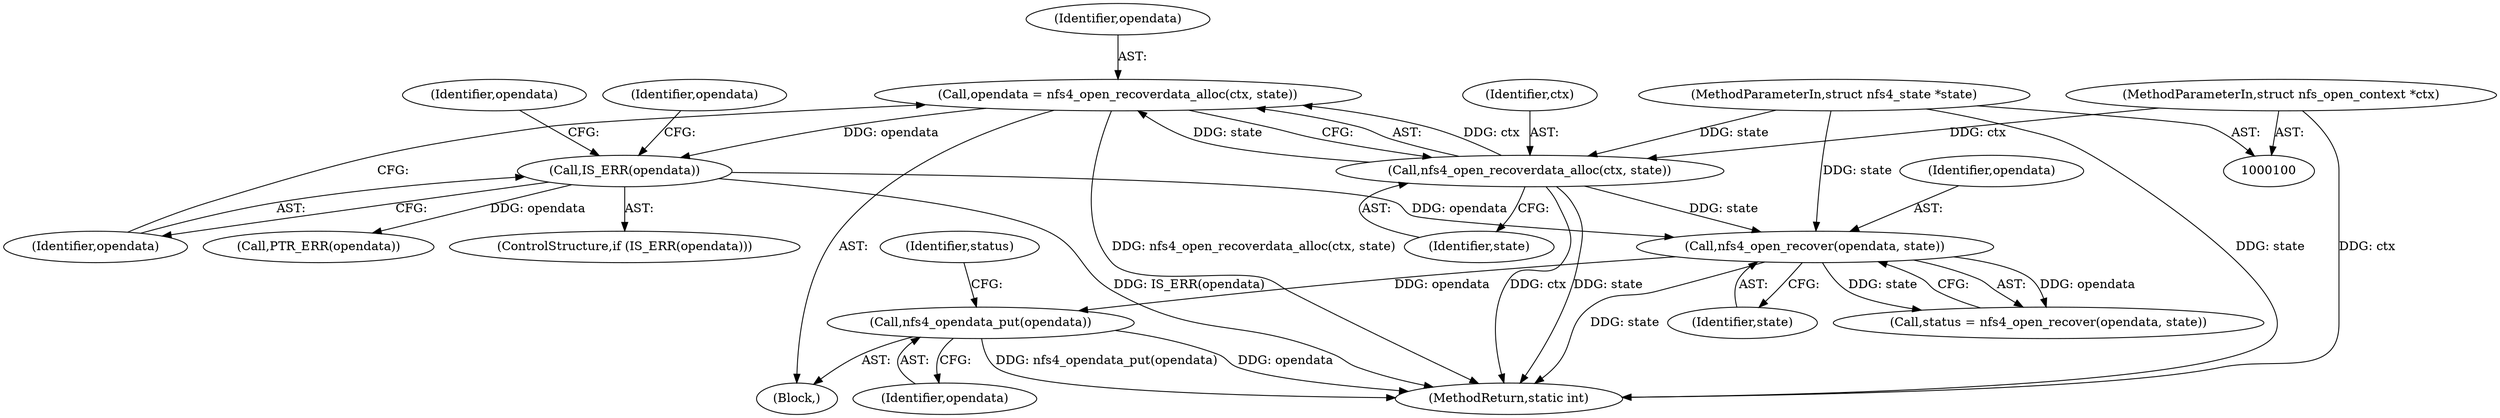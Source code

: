digraph "0_linux_dc0b027dfadfcb8a5504f7d8052754bf8d501ab9_2@API" {
"1000182" [label="(Call,nfs4_opendata_put(opendata))"];
"1000179" [label="(Call,nfs4_open_recover(opendata, state))"];
"1000117" [label="(Call,IS_ERR(opendata))"];
"1000111" [label="(Call,opendata = nfs4_open_recoverdata_alloc(ctx, state))"];
"1000113" [label="(Call,nfs4_open_recoverdata_alloc(ctx, state))"];
"1000101" [label="(MethodParameterIn,struct nfs_open_context *ctx)"];
"1000102" [label="(MethodParameterIn,struct nfs4_state *state)"];
"1000121" [label="(Identifier,opendata)"];
"1000185" [label="(Identifier,status)"];
"1000179" [label="(Call,nfs4_open_recover(opendata, state))"];
"1000183" [label="(Identifier,opendata)"];
"1000114" [label="(Identifier,ctx)"];
"1000113" [label="(Call,nfs4_open_recoverdata_alloc(ctx, state))"];
"1000177" [label="(Call,status = nfs4_open_recover(opendata, state))"];
"1000112" [label="(Identifier,opendata)"];
"1000103" [label="(Block,)"];
"1000180" [label="(Identifier,opendata)"];
"1000115" [label="(Identifier,state)"];
"1000116" [label="(ControlStructure,if (IS_ERR(opendata)))"];
"1000101" [label="(MethodParameterIn,struct nfs_open_context *ctx)"];
"1000118" [label="(Identifier,opendata)"];
"1000111" [label="(Call,opendata = nfs4_open_recoverdata_alloc(ctx, state))"];
"1000102" [label="(MethodParameterIn,struct nfs4_state *state)"];
"1000181" [label="(Identifier,state)"];
"1000120" [label="(Call,PTR_ERR(opendata))"];
"1000117" [label="(Call,IS_ERR(opendata))"];
"1000182" [label="(Call,nfs4_opendata_put(opendata))"];
"1000125" [label="(Identifier,opendata)"];
"1000186" [label="(MethodReturn,static int)"];
"1000182" -> "1000103"  [label="AST: "];
"1000182" -> "1000183"  [label="CFG: "];
"1000183" -> "1000182"  [label="AST: "];
"1000185" -> "1000182"  [label="CFG: "];
"1000182" -> "1000186"  [label="DDG: nfs4_opendata_put(opendata)"];
"1000182" -> "1000186"  [label="DDG: opendata"];
"1000179" -> "1000182"  [label="DDG: opendata"];
"1000179" -> "1000177"  [label="AST: "];
"1000179" -> "1000181"  [label="CFG: "];
"1000180" -> "1000179"  [label="AST: "];
"1000181" -> "1000179"  [label="AST: "];
"1000177" -> "1000179"  [label="CFG: "];
"1000179" -> "1000186"  [label="DDG: state"];
"1000179" -> "1000177"  [label="DDG: opendata"];
"1000179" -> "1000177"  [label="DDG: state"];
"1000117" -> "1000179"  [label="DDG: opendata"];
"1000113" -> "1000179"  [label="DDG: state"];
"1000102" -> "1000179"  [label="DDG: state"];
"1000117" -> "1000116"  [label="AST: "];
"1000117" -> "1000118"  [label="CFG: "];
"1000118" -> "1000117"  [label="AST: "];
"1000121" -> "1000117"  [label="CFG: "];
"1000125" -> "1000117"  [label="CFG: "];
"1000117" -> "1000186"  [label="DDG: IS_ERR(opendata)"];
"1000111" -> "1000117"  [label="DDG: opendata"];
"1000117" -> "1000120"  [label="DDG: opendata"];
"1000111" -> "1000103"  [label="AST: "];
"1000111" -> "1000113"  [label="CFG: "];
"1000112" -> "1000111"  [label="AST: "];
"1000113" -> "1000111"  [label="AST: "];
"1000118" -> "1000111"  [label="CFG: "];
"1000111" -> "1000186"  [label="DDG: nfs4_open_recoverdata_alloc(ctx, state)"];
"1000113" -> "1000111"  [label="DDG: ctx"];
"1000113" -> "1000111"  [label="DDG: state"];
"1000113" -> "1000115"  [label="CFG: "];
"1000114" -> "1000113"  [label="AST: "];
"1000115" -> "1000113"  [label="AST: "];
"1000113" -> "1000186"  [label="DDG: ctx"];
"1000113" -> "1000186"  [label="DDG: state"];
"1000101" -> "1000113"  [label="DDG: ctx"];
"1000102" -> "1000113"  [label="DDG: state"];
"1000101" -> "1000100"  [label="AST: "];
"1000101" -> "1000186"  [label="DDG: ctx"];
"1000102" -> "1000100"  [label="AST: "];
"1000102" -> "1000186"  [label="DDG: state"];
}
